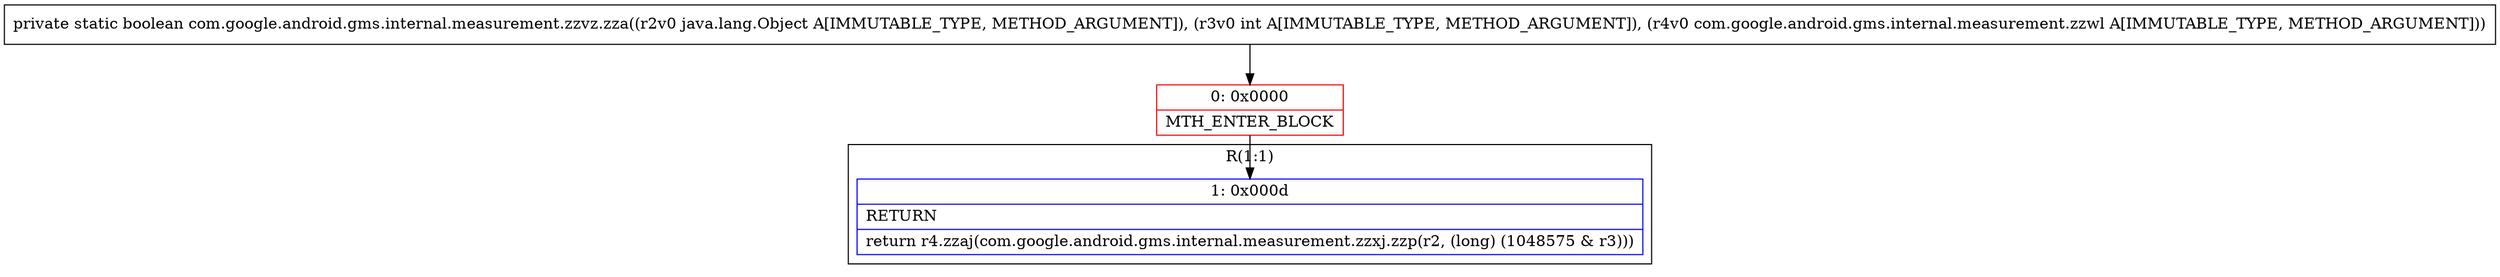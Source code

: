 digraph "CFG forcom.google.android.gms.internal.measurement.zzvz.zza(Ljava\/lang\/Object;ILcom\/google\/android\/gms\/internal\/measurement\/zzwl;)Z" {
subgraph cluster_Region_1005237516 {
label = "R(1:1)";
node [shape=record,color=blue];
Node_1 [shape=record,label="{1\:\ 0x000d|RETURN\l|return r4.zzaj(com.google.android.gms.internal.measurement.zzxj.zzp(r2, (long) (1048575 & r3)))\l}"];
}
Node_0 [shape=record,color=red,label="{0\:\ 0x0000|MTH_ENTER_BLOCK\l}"];
MethodNode[shape=record,label="{private static boolean com.google.android.gms.internal.measurement.zzvz.zza((r2v0 java.lang.Object A[IMMUTABLE_TYPE, METHOD_ARGUMENT]), (r3v0 int A[IMMUTABLE_TYPE, METHOD_ARGUMENT]), (r4v0 com.google.android.gms.internal.measurement.zzwl A[IMMUTABLE_TYPE, METHOD_ARGUMENT])) }"];
MethodNode -> Node_0;
Node_0 -> Node_1;
}


